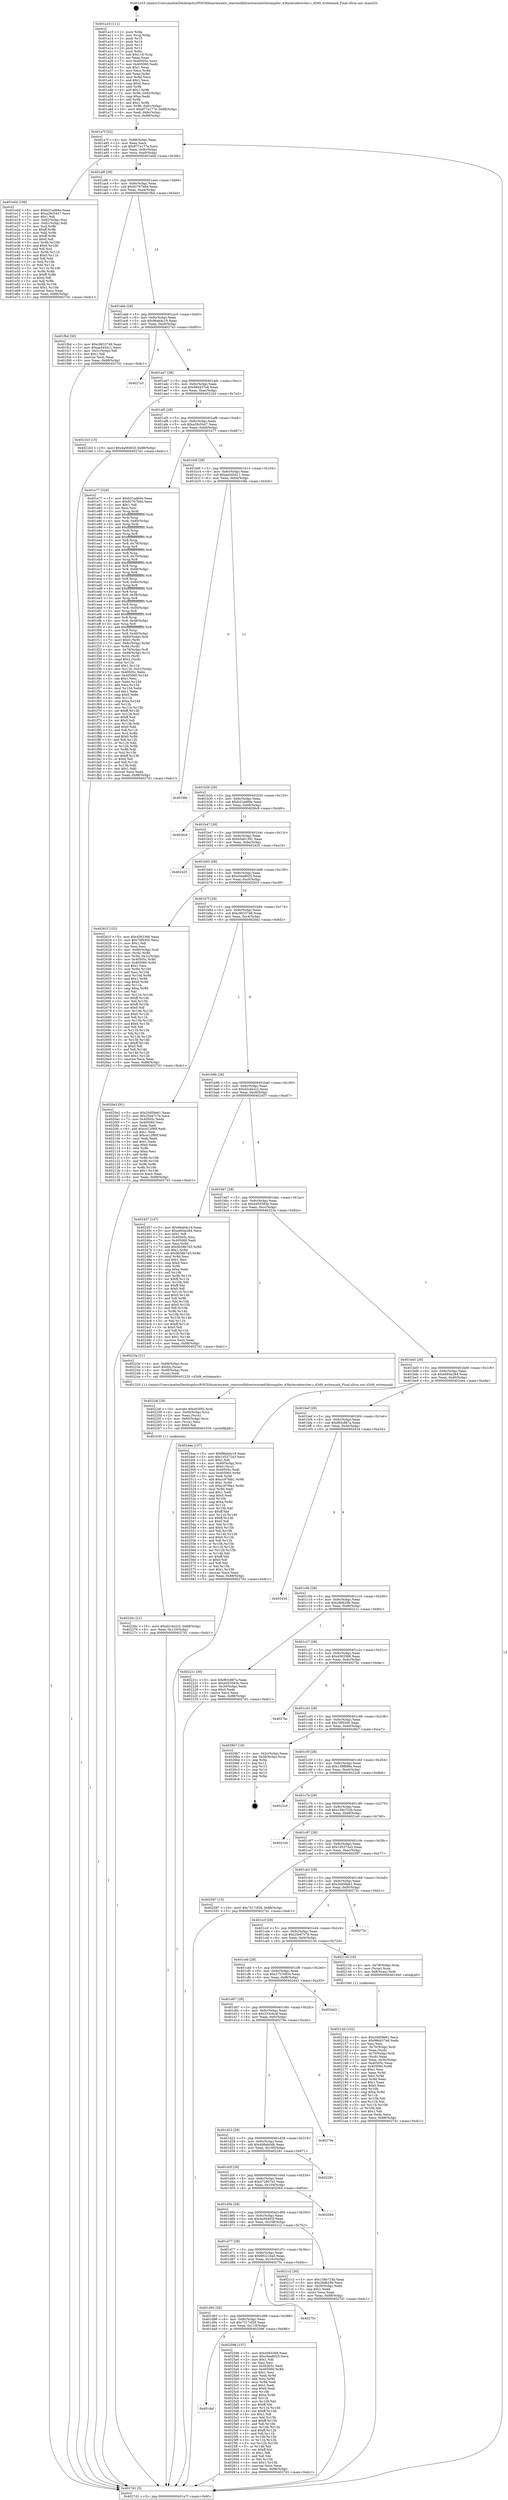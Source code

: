 digraph "0x401a10" {
  label = "0x401a10 (/mnt/c/Users/mathe/Desktop/tcc/POCII/binaries/extr_reactosdlldirectxwined3dcompiler_43bytecodewriter.c_d3d9_writemask_Final-ollvm.out::main(0))"
  labelloc = "t"
  node[shape=record]

  Entry [label="",width=0.3,height=0.3,shape=circle,fillcolor=black,style=filled]
  "0x401a7f" [label="{
     0x401a7f [32]\l
     | [instrs]\l
     &nbsp;&nbsp;0x401a7f \<+6\>: mov -0x88(%rbp),%eax\l
     &nbsp;&nbsp;0x401a85 \<+2\>: mov %eax,%ecx\l
     &nbsp;&nbsp;0x401a87 \<+6\>: sub $0x877a177e,%ecx\l
     &nbsp;&nbsp;0x401a8d \<+6\>: mov %eax,-0x9c(%rbp)\l
     &nbsp;&nbsp;0x401a93 \<+6\>: mov %ecx,-0xa0(%rbp)\l
     &nbsp;&nbsp;0x401a99 \<+6\>: je 0000000000401e0d \<main+0x3fd\>\l
  }"]
  "0x401e0d" [label="{
     0x401e0d [106]\l
     | [instrs]\l
     &nbsp;&nbsp;0x401e0d \<+5\>: mov $0xb31ad66e,%eax\l
     &nbsp;&nbsp;0x401e12 \<+5\>: mov $0xa26c5447,%ecx\l
     &nbsp;&nbsp;0x401e17 \<+2\>: mov $0x1,%dl\l
     &nbsp;&nbsp;0x401e19 \<+7\>: mov -0x82(%rbp),%sil\l
     &nbsp;&nbsp;0x401e20 \<+7\>: mov -0x81(%rbp),%dil\l
     &nbsp;&nbsp;0x401e27 \<+3\>: mov %sil,%r8b\l
     &nbsp;&nbsp;0x401e2a \<+4\>: xor $0xff,%r8b\l
     &nbsp;&nbsp;0x401e2e \<+3\>: mov %dil,%r9b\l
     &nbsp;&nbsp;0x401e31 \<+4\>: xor $0xff,%r9b\l
     &nbsp;&nbsp;0x401e35 \<+3\>: xor $0x0,%dl\l
     &nbsp;&nbsp;0x401e38 \<+3\>: mov %r8b,%r10b\l
     &nbsp;&nbsp;0x401e3b \<+4\>: and $0x0,%r10b\l
     &nbsp;&nbsp;0x401e3f \<+3\>: and %dl,%sil\l
     &nbsp;&nbsp;0x401e42 \<+3\>: mov %r9b,%r11b\l
     &nbsp;&nbsp;0x401e45 \<+4\>: and $0x0,%r11b\l
     &nbsp;&nbsp;0x401e49 \<+3\>: and %dl,%dil\l
     &nbsp;&nbsp;0x401e4c \<+3\>: or %sil,%r10b\l
     &nbsp;&nbsp;0x401e4f \<+3\>: or %dil,%r11b\l
     &nbsp;&nbsp;0x401e52 \<+3\>: xor %r11b,%r10b\l
     &nbsp;&nbsp;0x401e55 \<+3\>: or %r9b,%r8b\l
     &nbsp;&nbsp;0x401e58 \<+4\>: xor $0xff,%r8b\l
     &nbsp;&nbsp;0x401e5c \<+3\>: or $0x0,%dl\l
     &nbsp;&nbsp;0x401e5f \<+3\>: and %dl,%r8b\l
     &nbsp;&nbsp;0x401e62 \<+3\>: or %r8b,%r10b\l
     &nbsp;&nbsp;0x401e65 \<+4\>: test $0x1,%r10b\l
     &nbsp;&nbsp;0x401e69 \<+3\>: cmovne %ecx,%eax\l
     &nbsp;&nbsp;0x401e6c \<+6\>: mov %eax,-0x88(%rbp)\l
     &nbsp;&nbsp;0x401e72 \<+5\>: jmp 00000000004027d1 \<main+0xdc1\>\l
  }"]
  "0x401a9f" [label="{
     0x401a9f [28]\l
     | [instrs]\l
     &nbsp;&nbsp;0x401a9f \<+5\>: jmp 0000000000401aa4 \<main+0x94\>\l
     &nbsp;&nbsp;0x401aa4 \<+6\>: mov -0x9c(%rbp),%eax\l
     &nbsp;&nbsp;0x401aaa \<+5\>: sub $0x92767b6d,%eax\l
     &nbsp;&nbsp;0x401aaf \<+6\>: mov %eax,-0xa4(%rbp)\l
     &nbsp;&nbsp;0x401ab5 \<+6\>: je 0000000000401fbd \<main+0x5ad\>\l
  }"]
  "0x4027d1" [label="{
     0x4027d1 [5]\l
     | [instrs]\l
     &nbsp;&nbsp;0x4027d1 \<+5\>: jmp 0000000000401a7f \<main+0x6f\>\l
  }"]
  "0x401a10" [label="{
     0x401a10 [111]\l
     | [instrs]\l
     &nbsp;&nbsp;0x401a10 \<+1\>: push %rbp\l
     &nbsp;&nbsp;0x401a11 \<+3\>: mov %rsp,%rbp\l
     &nbsp;&nbsp;0x401a14 \<+2\>: push %r15\l
     &nbsp;&nbsp;0x401a16 \<+2\>: push %r14\l
     &nbsp;&nbsp;0x401a18 \<+2\>: push %r13\l
     &nbsp;&nbsp;0x401a1a \<+2\>: push %r12\l
     &nbsp;&nbsp;0x401a1c \<+1\>: push %rbx\l
     &nbsp;&nbsp;0x401a1d \<+7\>: sub $0x118,%rsp\l
     &nbsp;&nbsp;0x401a24 \<+2\>: xor %eax,%eax\l
     &nbsp;&nbsp;0x401a26 \<+7\>: mov 0x40505c,%ecx\l
     &nbsp;&nbsp;0x401a2d \<+7\>: mov 0x405060,%edx\l
     &nbsp;&nbsp;0x401a34 \<+3\>: sub $0x1,%eax\l
     &nbsp;&nbsp;0x401a37 \<+3\>: mov %ecx,%r8d\l
     &nbsp;&nbsp;0x401a3a \<+3\>: add %eax,%r8d\l
     &nbsp;&nbsp;0x401a3d \<+4\>: imul %r8d,%ecx\l
     &nbsp;&nbsp;0x401a41 \<+3\>: and $0x1,%ecx\l
     &nbsp;&nbsp;0x401a44 \<+3\>: cmp $0x0,%ecx\l
     &nbsp;&nbsp;0x401a47 \<+4\>: sete %r9b\l
     &nbsp;&nbsp;0x401a4b \<+4\>: and $0x1,%r9b\l
     &nbsp;&nbsp;0x401a4f \<+7\>: mov %r9b,-0x82(%rbp)\l
     &nbsp;&nbsp;0x401a56 \<+3\>: cmp $0xa,%edx\l
     &nbsp;&nbsp;0x401a59 \<+4\>: setl %r9b\l
     &nbsp;&nbsp;0x401a5d \<+4\>: and $0x1,%r9b\l
     &nbsp;&nbsp;0x401a61 \<+7\>: mov %r9b,-0x81(%rbp)\l
     &nbsp;&nbsp;0x401a68 \<+10\>: movl $0x877a177e,-0x88(%rbp)\l
     &nbsp;&nbsp;0x401a72 \<+6\>: mov %edi,-0x8c(%rbp)\l
     &nbsp;&nbsp;0x401a78 \<+7\>: mov %rsi,-0x98(%rbp)\l
  }"]
  Exit [label="",width=0.3,height=0.3,shape=circle,fillcolor=black,style=filled,peripheries=2]
  "0x401fbd" [label="{
     0x401fbd [30]\l
     | [instrs]\l
     &nbsp;&nbsp;0x401fbd \<+5\>: mov $0xc9633748,%eax\l
     &nbsp;&nbsp;0x401fc2 \<+5\>: mov $0xaa545d11,%ecx\l
     &nbsp;&nbsp;0x401fc7 \<+3\>: mov -0x31(%rbp),%dl\l
     &nbsp;&nbsp;0x401fca \<+3\>: test $0x1,%dl\l
     &nbsp;&nbsp;0x401fcd \<+3\>: cmovne %ecx,%eax\l
     &nbsp;&nbsp;0x401fd0 \<+6\>: mov %eax,-0x88(%rbp)\l
     &nbsp;&nbsp;0x401fd6 \<+5\>: jmp 00000000004027d1 \<main+0xdc1\>\l
  }"]
  "0x401abb" [label="{
     0x401abb [28]\l
     | [instrs]\l
     &nbsp;&nbsp;0x401abb \<+5\>: jmp 0000000000401ac0 \<main+0xb0\>\l
     &nbsp;&nbsp;0x401ac0 \<+6\>: mov -0x9c(%rbp),%eax\l
     &nbsp;&nbsp;0x401ac6 \<+5\>: sub $0x96ab4c19,%eax\l
     &nbsp;&nbsp;0x401acb \<+6\>: mov %eax,-0xa8(%rbp)\l
     &nbsp;&nbsp;0x401ad1 \<+6\>: je 00000000004027a3 \<main+0xd93\>\l
  }"]
  "0x401daf" [label="{
     0x401daf\l
  }", style=dashed]
  "0x4027a3" [label="{
     0x4027a3\l
  }", style=dashed]
  "0x401ad7" [label="{
     0x401ad7 [28]\l
     | [instrs]\l
     &nbsp;&nbsp;0x401ad7 \<+5\>: jmp 0000000000401adc \<main+0xcc\>\l
     &nbsp;&nbsp;0x401adc \<+6\>: mov -0x9c(%rbp),%eax\l
     &nbsp;&nbsp;0x401ae2 \<+5\>: sub $0x98d437e8,%eax\l
     &nbsp;&nbsp;0x401ae7 \<+6\>: mov %eax,-0xac(%rbp)\l
     &nbsp;&nbsp;0x401aed \<+6\>: je 00000000004021b3 \<main+0x7a3\>\l
  }"]
  "0x402596" [label="{
     0x402596 [137]\l
     | [instrs]\l
     &nbsp;&nbsp;0x402596 \<+5\>: mov $0x4563368,%eax\l
     &nbsp;&nbsp;0x40259b \<+5\>: mov $0xc0ea8025,%ecx\l
     &nbsp;&nbsp;0x4025a0 \<+2\>: mov $0x1,%dl\l
     &nbsp;&nbsp;0x4025a2 \<+2\>: xor %esi,%esi\l
     &nbsp;&nbsp;0x4025a4 \<+7\>: mov 0x40505c,%edi\l
     &nbsp;&nbsp;0x4025ab \<+8\>: mov 0x405060,%r8d\l
     &nbsp;&nbsp;0x4025b3 \<+3\>: sub $0x1,%esi\l
     &nbsp;&nbsp;0x4025b6 \<+3\>: mov %edi,%r9d\l
     &nbsp;&nbsp;0x4025b9 \<+3\>: add %esi,%r9d\l
     &nbsp;&nbsp;0x4025bc \<+4\>: imul %r9d,%edi\l
     &nbsp;&nbsp;0x4025c0 \<+3\>: and $0x1,%edi\l
     &nbsp;&nbsp;0x4025c3 \<+3\>: cmp $0x0,%edi\l
     &nbsp;&nbsp;0x4025c6 \<+4\>: sete %r10b\l
     &nbsp;&nbsp;0x4025ca \<+4\>: cmp $0xa,%r8d\l
     &nbsp;&nbsp;0x4025ce \<+4\>: setl %r11b\l
     &nbsp;&nbsp;0x4025d2 \<+3\>: mov %r10b,%bl\l
     &nbsp;&nbsp;0x4025d5 \<+3\>: xor $0xff,%bl\l
     &nbsp;&nbsp;0x4025d8 \<+3\>: mov %r11b,%r14b\l
     &nbsp;&nbsp;0x4025db \<+4\>: xor $0xff,%r14b\l
     &nbsp;&nbsp;0x4025df \<+3\>: xor $0x1,%dl\l
     &nbsp;&nbsp;0x4025e2 \<+3\>: mov %bl,%r15b\l
     &nbsp;&nbsp;0x4025e5 \<+4\>: and $0xff,%r15b\l
     &nbsp;&nbsp;0x4025e9 \<+3\>: and %dl,%r10b\l
     &nbsp;&nbsp;0x4025ec \<+3\>: mov %r14b,%r12b\l
     &nbsp;&nbsp;0x4025ef \<+4\>: and $0xff,%r12b\l
     &nbsp;&nbsp;0x4025f3 \<+3\>: and %dl,%r11b\l
     &nbsp;&nbsp;0x4025f6 \<+3\>: or %r10b,%r15b\l
     &nbsp;&nbsp;0x4025f9 \<+3\>: or %r11b,%r12b\l
     &nbsp;&nbsp;0x4025fc \<+3\>: xor %r12b,%r15b\l
     &nbsp;&nbsp;0x4025ff \<+3\>: or %r14b,%bl\l
     &nbsp;&nbsp;0x402602 \<+3\>: xor $0xff,%bl\l
     &nbsp;&nbsp;0x402605 \<+3\>: or $0x1,%dl\l
     &nbsp;&nbsp;0x402608 \<+2\>: and %dl,%bl\l
     &nbsp;&nbsp;0x40260a \<+3\>: or %bl,%r15b\l
     &nbsp;&nbsp;0x40260d \<+4\>: test $0x1,%r15b\l
     &nbsp;&nbsp;0x402611 \<+3\>: cmovne %ecx,%eax\l
     &nbsp;&nbsp;0x402614 \<+6\>: mov %eax,-0x88(%rbp)\l
     &nbsp;&nbsp;0x40261a \<+5\>: jmp 00000000004027d1 \<main+0xdc1\>\l
  }"]
  "0x4021b3" [label="{
     0x4021b3 [15]\l
     | [instrs]\l
     &nbsp;&nbsp;0x4021b3 \<+10\>: movl $0x4a56402f,-0x88(%rbp)\l
     &nbsp;&nbsp;0x4021bd \<+5\>: jmp 00000000004027d1 \<main+0xdc1\>\l
  }"]
  "0x401af3" [label="{
     0x401af3 [28]\l
     | [instrs]\l
     &nbsp;&nbsp;0x401af3 \<+5\>: jmp 0000000000401af8 \<main+0xe8\>\l
     &nbsp;&nbsp;0x401af8 \<+6\>: mov -0x9c(%rbp),%eax\l
     &nbsp;&nbsp;0x401afe \<+5\>: sub $0xa26c5447,%eax\l
     &nbsp;&nbsp;0x401b03 \<+6\>: mov %eax,-0xb0(%rbp)\l
     &nbsp;&nbsp;0x401b09 \<+6\>: je 0000000000401e77 \<main+0x467\>\l
  }"]
  "0x401d93" [label="{
     0x401d93 [28]\l
     | [instrs]\l
     &nbsp;&nbsp;0x401d93 \<+5\>: jmp 0000000000401d98 \<main+0x388\>\l
     &nbsp;&nbsp;0x401d98 \<+6\>: mov -0x9c(%rbp),%eax\l
     &nbsp;&nbsp;0x401d9e \<+5\>: sub $0x7517cf28,%eax\l
     &nbsp;&nbsp;0x401da3 \<+6\>: mov %eax,-0x110(%rbp)\l
     &nbsp;&nbsp;0x401da9 \<+6\>: je 0000000000402596 \<main+0xb86\>\l
  }"]
  "0x401e77" [label="{
     0x401e77 [326]\l
     | [instrs]\l
     &nbsp;&nbsp;0x401e77 \<+5\>: mov $0xb31ad66e,%eax\l
     &nbsp;&nbsp;0x401e7c \<+5\>: mov $0x92767b6d,%ecx\l
     &nbsp;&nbsp;0x401e81 \<+2\>: mov $0x1,%dl\l
     &nbsp;&nbsp;0x401e83 \<+2\>: xor %esi,%esi\l
     &nbsp;&nbsp;0x401e85 \<+3\>: mov %rsp,%rdi\l
     &nbsp;&nbsp;0x401e88 \<+4\>: add $0xfffffffffffffff0,%rdi\l
     &nbsp;&nbsp;0x401e8c \<+3\>: mov %rdi,%rsp\l
     &nbsp;&nbsp;0x401e8f \<+4\>: mov %rdi,-0x80(%rbp)\l
     &nbsp;&nbsp;0x401e93 \<+3\>: mov %rsp,%rdi\l
     &nbsp;&nbsp;0x401e96 \<+4\>: add $0xfffffffffffffff0,%rdi\l
     &nbsp;&nbsp;0x401e9a \<+3\>: mov %rdi,%rsp\l
     &nbsp;&nbsp;0x401e9d \<+3\>: mov %rsp,%r8\l
     &nbsp;&nbsp;0x401ea0 \<+4\>: add $0xfffffffffffffff0,%r8\l
     &nbsp;&nbsp;0x401ea4 \<+3\>: mov %r8,%rsp\l
     &nbsp;&nbsp;0x401ea7 \<+4\>: mov %r8,-0x78(%rbp)\l
     &nbsp;&nbsp;0x401eab \<+3\>: mov %rsp,%r8\l
     &nbsp;&nbsp;0x401eae \<+4\>: add $0xfffffffffffffff0,%r8\l
     &nbsp;&nbsp;0x401eb2 \<+3\>: mov %r8,%rsp\l
     &nbsp;&nbsp;0x401eb5 \<+4\>: mov %r8,-0x70(%rbp)\l
     &nbsp;&nbsp;0x401eb9 \<+3\>: mov %rsp,%r8\l
     &nbsp;&nbsp;0x401ebc \<+4\>: add $0xfffffffffffffff0,%r8\l
     &nbsp;&nbsp;0x401ec0 \<+3\>: mov %r8,%rsp\l
     &nbsp;&nbsp;0x401ec3 \<+4\>: mov %r8,-0x68(%rbp)\l
     &nbsp;&nbsp;0x401ec7 \<+3\>: mov %rsp,%r8\l
     &nbsp;&nbsp;0x401eca \<+4\>: add $0xfffffffffffffff0,%r8\l
     &nbsp;&nbsp;0x401ece \<+3\>: mov %r8,%rsp\l
     &nbsp;&nbsp;0x401ed1 \<+4\>: mov %r8,-0x60(%rbp)\l
     &nbsp;&nbsp;0x401ed5 \<+3\>: mov %rsp,%r8\l
     &nbsp;&nbsp;0x401ed8 \<+4\>: add $0xfffffffffffffff0,%r8\l
     &nbsp;&nbsp;0x401edc \<+3\>: mov %r8,%rsp\l
     &nbsp;&nbsp;0x401edf \<+4\>: mov %r8,-0x58(%rbp)\l
     &nbsp;&nbsp;0x401ee3 \<+3\>: mov %rsp,%r8\l
     &nbsp;&nbsp;0x401ee6 \<+4\>: add $0xfffffffffffffff0,%r8\l
     &nbsp;&nbsp;0x401eea \<+3\>: mov %r8,%rsp\l
     &nbsp;&nbsp;0x401eed \<+4\>: mov %r8,-0x50(%rbp)\l
     &nbsp;&nbsp;0x401ef1 \<+3\>: mov %rsp,%r8\l
     &nbsp;&nbsp;0x401ef4 \<+4\>: add $0xfffffffffffffff0,%r8\l
     &nbsp;&nbsp;0x401ef8 \<+3\>: mov %r8,%rsp\l
     &nbsp;&nbsp;0x401efb \<+4\>: mov %r8,-0x48(%rbp)\l
     &nbsp;&nbsp;0x401eff \<+3\>: mov %rsp,%r8\l
     &nbsp;&nbsp;0x401f02 \<+4\>: add $0xfffffffffffffff0,%r8\l
     &nbsp;&nbsp;0x401f06 \<+3\>: mov %r8,%rsp\l
     &nbsp;&nbsp;0x401f09 \<+4\>: mov %r8,-0x40(%rbp)\l
     &nbsp;&nbsp;0x401f0d \<+4\>: mov -0x80(%rbp),%r8\l
     &nbsp;&nbsp;0x401f11 \<+7\>: movl $0x0,(%r8)\l
     &nbsp;&nbsp;0x401f18 \<+7\>: mov -0x8c(%rbp),%r9d\l
     &nbsp;&nbsp;0x401f1f \<+3\>: mov %r9d,(%rdi)\l
     &nbsp;&nbsp;0x401f22 \<+4\>: mov -0x78(%rbp),%r8\l
     &nbsp;&nbsp;0x401f26 \<+7\>: mov -0x98(%rbp),%r10\l
     &nbsp;&nbsp;0x401f2d \<+3\>: mov %r10,(%r8)\l
     &nbsp;&nbsp;0x401f30 \<+3\>: cmpl $0x2,(%rdi)\l
     &nbsp;&nbsp;0x401f33 \<+4\>: setne %r11b\l
     &nbsp;&nbsp;0x401f37 \<+4\>: and $0x1,%r11b\l
     &nbsp;&nbsp;0x401f3b \<+4\>: mov %r11b,-0x31(%rbp)\l
     &nbsp;&nbsp;0x401f3f \<+7\>: mov 0x40505c,%ebx\l
     &nbsp;&nbsp;0x401f46 \<+8\>: mov 0x405060,%r14d\l
     &nbsp;&nbsp;0x401f4e \<+3\>: sub $0x1,%esi\l
     &nbsp;&nbsp;0x401f51 \<+3\>: mov %ebx,%r15d\l
     &nbsp;&nbsp;0x401f54 \<+3\>: add %esi,%r15d\l
     &nbsp;&nbsp;0x401f57 \<+4\>: imul %r15d,%ebx\l
     &nbsp;&nbsp;0x401f5b \<+3\>: and $0x1,%ebx\l
     &nbsp;&nbsp;0x401f5e \<+3\>: cmp $0x0,%ebx\l
     &nbsp;&nbsp;0x401f61 \<+4\>: sete %r11b\l
     &nbsp;&nbsp;0x401f65 \<+4\>: cmp $0xa,%r14d\l
     &nbsp;&nbsp;0x401f69 \<+4\>: setl %r12b\l
     &nbsp;&nbsp;0x401f6d \<+3\>: mov %r11b,%r13b\l
     &nbsp;&nbsp;0x401f70 \<+4\>: xor $0xff,%r13b\l
     &nbsp;&nbsp;0x401f74 \<+3\>: mov %r12b,%sil\l
     &nbsp;&nbsp;0x401f77 \<+4\>: xor $0xff,%sil\l
     &nbsp;&nbsp;0x401f7b \<+3\>: xor $0x0,%dl\l
     &nbsp;&nbsp;0x401f7e \<+3\>: mov %r13b,%dil\l
     &nbsp;&nbsp;0x401f81 \<+4\>: and $0x0,%dil\l
     &nbsp;&nbsp;0x401f85 \<+3\>: and %dl,%r11b\l
     &nbsp;&nbsp;0x401f88 \<+3\>: mov %sil,%r8b\l
     &nbsp;&nbsp;0x401f8b \<+4\>: and $0x0,%r8b\l
     &nbsp;&nbsp;0x401f8f \<+3\>: and %dl,%r12b\l
     &nbsp;&nbsp;0x401f92 \<+3\>: or %r11b,%dil\l
     &nbsp;&nbsp;0x401f95 \<+3\>: or %r12b,%r8b\l
     &nbsp;&nbsp;0x401f98 \<+3\>: xor %r8b,%dil\l
     &nbsp;&nbsp;0x401f9b \<+3\>: or %sil,%r13b\l
     &nbsp;&nbsp;0x401f9e \<+4\>: xor $0xff,%r13b\l
     &nbsp;&nbsp;0x401fa2 \<+3\>: or $0x0,%dl\l
     &nbsp;&nbsp;0x401fa5 \<+3\>: and %dl,%r13b\l
     &nbsp;&nbsp;0x401fa8 \<+3\>: or %r13b,%dil\l
     &nbsp;&nbsp;0x401fab \<+4\>: test $0x1,%dil\l
     &nbsp;&nbsp;0x401faf \<+3\>: cmovne %ecx,%eax\l
     &nbsp;&nbsp;0x401fb2 \<+6\>: mov %eax,-0x88(%rbp)\l
     &nbsp;&nbsp;0x401fb8 \<+5\>: jmp 00000000004027d1 \<main+0xdc1\>\l
  }"]
  "0x401b0f" [label="{
     0x401b0f [28]\l
     | [instrs]\l
     &nbsp;&nbsp;0x401b0f \<+5\>: jmp 0000000000401b14 \<main+0x104\>\l
     &nbsp;&nbsp;0x401b14 \<+6\>: mov -0x9c(%rbp),%eax\l
     &nbsp;&nbsp;0x401b1a \<+5\>: sub $0xaa545d11,%eax\l
     &nbsp;&nbsp;0x401b1f \<+6\>: mov %eax,-0xb4(%rbp)\l
     &nbsp;&nbsp;0x401b25 \<+6\>: je 0000000000401fdb \<main+0x5cb\>\l
  }"]
  "0x40275c" [label="{
     0x40275c\l
  }", style=dashed]
  "0x40226c" [label="{
     0x40226c [21]\l
     | [instrs]\l
     &nbsp;&nbsp;0x40226c \<+10\>: movl $0xd2c4e2c2,-0x88(%rbp)\l
     &nbsp;&nbsp;0x402276 \<+6\>: mov %eax,-0x120(%rbp)\l
     &nbsp;&nbsp;0x40227c \<+5\>: jmp 00000000004027d1 \<main+0xdc1\>\l
  }"]
  "0x401fdb" [label="{
     0x401fdb\l
  }", style=dashed]
  "0x401b2b" [label="{
     0x401b2b [28]\l
     | [instrs]\l
     &nbsp;&nbsp;0x401b2b \<+5\>: jmp 0000000000401b30 \<main+0x120\>\l
     &nbsp;&nbsp;0x401b30 \<+6\>: mov -0x9c(%rbp),%eax\l
     &nbsp;&nbsp;0x401b36 \<+5\>: sub $0xb31ad66e,%eax\l
     &nbsp;&nbsp;0x401b3b \<+6\>: mov %eax,-0xb8(%rbp)\l
     &nbsp;&nbsp;0x401b41 \<+6\>: je 00000000004026c9 \<main+0xcb9\>\l
  }"]
  "0x40224f" [label="{
     0x40224f [29]\l
     | [instrs]\l
     &nbsp;&nbsp;0x40224f \<+10\>: movabs $0x4030f2,%rdi\l
     &nbsp;&nbsp;0x402259 \<+4\>: mov -0x60(%rbp),%rcx\l
     &nbsp;&nbsp;0x40225d \<+2\>: mov %eax,(%rcx)\l
     &nbsp;&nbsp;0x40225f \<+4\>: mov -0x60(%rbp),%rcx\l
     &nbsp;&nbsp;0x402263 \<+2\>: mov (%rcx),%esi\l
     &nbsp;&nbsp;0x402265 \<+2\>: mov $0x0,%al\l
     &nbsp;&nbsp;0x402267 \<+5\>: call 0000000000401030 \<printf@plt\>\l
     | [calls]\l
     &nbsp;&nbsp;0x401030 \{1\} (unknown)\l
  }"]
  "0x4026c9" [label="{
     0x4026c9\l
  }", style=dashed]
  "0x401b47" [label="{
     0x401b47 [28]\l
     | [instrs]\l
     &nbsp;&nbsp;0x401b47 \<+5\>: jmp 0000000000401b4c \<main+0x13c\>\l
     &nbsp;&nbsp;0x401b4c \<+6\>: mov -0x9c(%rbp),%eax\l
     &nbsp;&nbsp;0x401b52 \<+5\>: sub $0xb3a61391,%eax\l
     &nbsp;&nbsp;0x401b57 \<+6\>: mov %eax,-0xbc(%rbp)\l
     &nbsp;&nbsp;0x401b5d \<+6\>: je 0000000000402425 \<main+0xa15\>\l
  }"]
  "0x401d77" [label="{
     0x401d77 [28]\l
     | [instrs]\l
     &nbsp;&nbsp;0x401d77 \<+5\>: jmp 0000000000401d7c \<main+0x36c\>\l
     &nbsp;&nbsp;0x401d7c \<+6\>: mov -0x9c(%rbp),%eax\l
     &nbsp;&nbsp;0x401d82 \<+5\>: sub $0x68221ba3,%eax\l
     &nbsp;&nbsp;0x401d87 \<+6\>: mov %eax,-0x10c(%rbp)\l
     &nbsp;&nbsp;0x401d8d \<+6\>: je 000000000040275c \<main+0xd4c\>\l
  }"]
  "0x402425" [label="{
     0x402425\l
  }", style=dashed]
  "0x401b63" [label="{
     0x401b63 [28]\l
     | [instrs]\l
     &nbsp;&nbsp;0x401b63 \<+5\>: jmp 0000000000401b68 \<main+0x158\>\l
     &nbsp;&nbsp;0x401b68 \<+6\>: mov -0x9c(%rbp),%eax\l
     &nbsp;&nbsp;0x401b6e \<+5\>: sub $0xc0ea8025,%eax\l
     &nbsp;&nbsp;0x401b73 \<+6\>: mov %eax,-0xc0(%rbp)\l
     &nbsp;&nbsp;0x401b79 \<+6\>: je 000000000040261f \<main+0xc0f\>\l
  }"]
  "0x4021c2" [label="{
     0x4021c2 [30]\l
     | [instrs]\l
     &nbsp;&nbsp;0x4021c2 \<+5\>: mov $0x158e724b,%eax\l
     &nbsp;&nbsp;0x4021c7 \<+5\>: mov $0x28db29b,%ecx\l
     &nbsp;&nbsp;0x4021cc \<+3\>: mov -0x30(%rbp),%edx\l
     &nbsp;&nbsp;0x4021cf \<+3\>: cmp $0x1,%edx\l
     &nbsp;&nbsp;0x4021d2 \<+3\>: cmovl %ecx,%eax\l
     &nbsp;&nbsp;0x4021d5 \<+6\>: mov %eax,-0x88(%rbp)\l
     &nbsp;&nbsp;0x4021db \<+5\>: jmp 00000000004027d1 \<main+0xdc1\>\l
  }"]
  "0x40261f" [label="{
     0x40261f [152]\l
     | [instrs]\l
     &nbsp;&nbsp;0x40261f \<+5\>: mov $0x4563368,%eax\l
     &nbsp;&nbsp;0x402624 \<+5\>: mov $0x70f5300,%ecx\l
     &nbsp;&nbsp;0x402629 \<+2\>: mov $0x1,%dl\l
     &nbsp;&nbsp;0x40262b \<+2\>: xor %esi,%esi\l
     &nbsp;&nbsp;0x40262d \<+4\>: mov -0x80(%rbp),%rdi\l
     &nbsp;&nbsp;0x402631 \<+3\>: mov (%rdi),%r8d\l
     &nbsp;&nbsp;0x402634 \<+4\>: mov %r8d,-0x2c(%rbp)\l
     &nbsp;&nbsp;0x402638 \<+8\>: mov 0x40505c,%r8d\l
     &nbsp;&nbsp;0x402640 \<+8\>: mov 0x405060,%r9d\l
     &nbsp;&nbsp;0x402648 \<+3\>: sub $0x1,%esi\l
     &nbsp;&nbsp;0x40264b \<+3\>: mov %r8d,%r10d\l
     &nbsp;&nbsp;0x40264e \<+3\>: add %esi,%r10d\l
     &nbsp;&nbsp;0x402651 \<+4\>: imul %r10d,%r8d\l
     &nbsp;&nbsp;0x402655 \<+4\>: and $0x1,%r8d\l
     &nbsp;&nbsp;0x402659 \<+4\>: cmp $0x0,%r8d\l
     &nbsp;&nbsp;0x40265d \<+4\>: sete %r11b\l
     &nbsp;&nbsp;0x402661 \<+4\>: cmp $0xa,%r9d\l
     &nbsp;&nbsp;0x402665 \<+3\>: setl %bl\l
     &nbsp;&nbsp;0x402668 \<+3\>: mov %r11b,%r14b\l
     &nbsp;&nbsp;0x40266b \<+4\>: xor $0xff,%r14b\l
     &nbsp;&nbsp;0x40266f \<+3\>: mov %bl,%r15b\l
     &nbsp;&nbsp;0x402672 \<+4\>: xor $0xff,%r15b\l
     &nbsp;&nbsp;0x402676 \<+3\>: xor $0x0,%dl\l
     &nbsp;&nbsp;0x402679 \<+3\>: mov %r14b,%r12b\l
     &nbsp;&nbsp;0x40267c \<+4\>: and $0x0,%r12b\l
     &nbsp;&nbsp;0x402680 \<+3\>: and %dl,%r11b\l
     &nbsp;&nbsp;0x402683 \<+3\>: mov %r15b,%r13b\l
     &nbsp;&nbsp;0x402686 \<+4\>: and $0x0,%r13b\l
     &nbsp;&nbsp;0x40268a \<+2\>: and %dl,%bl\l
     &nbsp;&nbsp;0x40268c \<+3\>: or %r11b,%r12b\l
     &nbsp;&nbsp;0x40268f \<+3\>: or %bl,%r13b\l
     &nbsp;&nbsp;0x402692 \<+3\>: xor %r13b,%r12b\l
     &nbsp;&nbsp;0x402695 \<+3\>: or %r15b,%r14b\l
     &nbsp;&nbsp;0x402698 \<+4\>: xor $0xff,%r14b\l
     &nbsp;&nbsp;0x40269c \<+3\>: or $0x0,%dl\l
     &nbsp;&nbsp;0x40269f \<+3\>: and %dl,%r14b\l
     &nbsp;&nbsp;0x4026a2 \<+3\>: or %r14b,%r12b\l
     &nbsp;&nbsp;0x4026a5 \<+4\>: test $0x1,%r12b\l
     &nbsp;&nbsp;0x4026a9 \<+3\>: cmovne %ecx,%eax\l
     &nbsp;&nbsp;0x4026ac \<+6\>: mov %eax,-0x88(%rbp)\l
     &nbsp;&nbsp;0x4026b2 \<+5\>: jmp 00000000004027d1 \<main+0xdc1\>\l
  }"]
  "0x401b7f" [label="{
     0x401b7f [28]\l
     | [instrs]\l
     &nbsp;&nbsp;0x401b7f \<+5\>: jmp 0000000000401b84 \<main+0x174\>\l
     &nbsp;&nbsp;0x401b84 \<+6\>: mov -0x9c(%rbp),%eax\l
     &nbsp;&nbsp;0x401b8a \<+5\>: sub $0xc9633748,%eax\l
     &nbsp;&nbsp;0x401b8f \<+6\>: mov %eax,-0xc4(%rbp)\l
     &nbsp;&nbsp;0x401b95 \<+6\>: je 00000000004020e2 \<main+0x6d2\>\l
  }"]
  "0x401d5b" [label="{
     0x401d5b [28]\l
     | [instrs]\l
     &nbsp;&nbsp;0x401d5b \<+5\>: jmp 0000000000401d60 \<main+0x350\>\l
     &nbsp;&nbsp;0x401d60 \<+6\>: mov -0x9c(%rbp),%eax\l
     &nbsp;&nbsp;0x401d66 \<+5\>: sub $0x4a56402f,%eax\l
     &nbsp;&nbsp;0x401d6b \<+6\>: mov %eax,-0x108(%rbp)\l
     &nbsp;&nbsp;0x401d71 \<+6\>: je 00000000004021c2 \<main+0x7b2\>\l
  }"]
  "0x4020e2" [label="{
     0x4020e2 [91]\l
     | [instrs]\l
     &nbsp;&nbsp;0x4020e2 \<+5\>: mov $0x20d59e61,%eax\l
     &nbsp;&nbsp;0x4020e7 \<+5\>: mov $0x25e47c7b,%ecx\l
     &nbsp;&nbsp;0x4020ec \<+7\>: mov 0x40505c,%edx\l
     &nbsp;&nbsp;0x4020f3 \<+7\>: mov 0x405060,%esi\l
     &nbsp;&nbsp;0x4020fa \<+2\>: mov %edx,%edi\l
     &nbsp;&nbsp;0x4020fc \<+6\>: add $0xce12f90f,%edi\l
     &nbsp;&nbsp;0x402102 \<+3\>: sub $0x1,%edi\l
     &nbsp;&nbsp;0x402105 \<+6\>: sub $0xce12f90f,%edi\l
     &nbsp;&nbsp;0x40210b \<+3\>: imul %edi,%edx\l
     &nbsp;&nbsp;0x40210e \<+3\>: and $0x1,%edx\l
     &nbsp;&nbsp;0x402111 \<+3\>: cmp $0x0,%edx\l
     &nbsp;&nbsp;0x402114 \<+4\>: sete %r8b\l
     &nbsp;&nbsp;0x402118 \<+3\>: cmp $0xa,%esi\l
     &nbsp;&nbsp;0x40211b \<+4\>: setl %r9b\l
     &nbsp;&nbsp;0x40211f \<+3\>: mov %r8b,%r10b\l
     &nbsp;&nbsp;0x402122 \<+3\>: and %r9b,%r10b\l
     &nbsp;&nbsp;0x402125 \<+3\>: xor %r9b,%r8b\l
     &nbsp;&nbsp;0x402128 \<+3\>: or %r8b,%r10b\l
     &nbsp;&nbsp;0x40212b \<+4\>: test $0x1,%r10b\l
     &nbsp;&nbsp;0x40212f \<+3\>: cmovne %ecx,%eax\l
     &nbsp;&nbsp;0x402132 \<+6\>: mov %eax,-0x88(%rbp)\l
     &nbsp;&nbsp;0x402138 \<+5\>: jmp 00000000004027d1 \<main+0xdc1\>\l
  }"]
  "0x401b9b" [label="{
     0x401b9b [28]\l
     | [instrs]\l
     &nbsp;&nbsp;0x401b9b \<+5\>: jmp 0000000000401ba0 \<main+0x190\>\l
     &nbsp;&nbsp;0x401ba0 \<+6\>: mov -0x9c(%rbp),%eax\l
     &nbsp;&nbsp;0x401ba6 \<+5\>: sub $0xd2c4e2c2,%eax\l
     &nbsp;&nbsp;0x401bab \<+6\>: mov %eax,-0xc8(%rbp)\l
     &nbsp;&nbsp;0x401bb1 \<+6\>: je 0000000000402457 \<main+0xa47\>\l
  }"]
  "0x402064" [label="{
     0x402064\l
  }", style=dashed]
  "0x402457" [label="{
     0x402457 [147]\l
     | [instrs]\l
     &nbsp;&nbsp;0x402457 \<+5\>: mov $0x96ab4c19,%eax\l
     &nbsp;&nbsp;0x40245c \<+5\>: mov $0xe664a384,%ecx\l
     &nbsp;&nbsp;0x402461 \<+2\>: mov $0x1,%dl\l
     &nbsp;&nbsp;0x402463 \<+7\>: mov 0x40505c,%esi\l
     &nbsp;&nbsp;0x40246a \<+7\>: mov 0x405060,%edi\l
     &nbsp;&nbsp;0x402471 \<+3\>: mov %esi,%r8d\l
     &nbsp;&nbsp;0x402474 \<+7\>: add $0x9b58b7d3,%r8d\l
     &nbsp;&nbsp;0x40247b \<+4\>: sub $0x1,%r8d\l
     &nbsp;&nbsp;0x40247f \<+7\>: sub $0x9b58b7d3,%r8d\l
     &nbsp;&nbsp;0x402486 \<+4\>: imul %r8d,%esi\l
     &nbsp;&nbsp;0x40248a \<+3\>: and $0x1,%esi\l
     &nbsp;&nbsp;0x40248d \<+3\>: cmp $0x0,%esi\l
     &nbsp;&nbsp;0x402490 \<+4\>: sete %r9b\l
     &nbsp;&nbsp;0x402494 \<+3\>: cmp $0xa,%edi\l
     &nbsp;&nbsp;0x402497 \<+4\>: setl %r10b\l
     &nbsp;&nbsp;0x40249b \<+3\>: mov %r9b,%r11b\l
     &nbsp;&nbsp;0x40249e \<+4\>: xor $0xff,%r11b\l
     &nbsp;&nbsp;0x4024a2 \<+3\>: mov %r10b,%bl\l
     &nbsp;&nbsp;0x4024a5 \<+3\>: xor $0xff,%bl\l
     &nbsp;&nbsp;0x4024a8 \<+3\>: xor $0x0,%dl\l
     &nbsp;&nbsp;0x4024ab \<+3\>: mov %r11b,%r14b\l
     &nbsp;&nbsp;0x4024ae \<+4\>: and $0x0,%r14b\l
     &nbsp;&nbsp;0x4024b2 \<+3\>: and %dl,%r9b\l
     &nbsp;&nbsp;0x4024b5 \<+3\>: mov %bl,%r15b\l
     &nbsp;&nbsp;0x4024b8 \<+4\>: and $0x0,%r15b\l
     &nbsp;&nbsp;0x4024bc \<+3\>: and %dl,%r10b\l
     &nbsp;&nbsp;0x4024bf \<+3\>: or %r9b,%r14b\l
     &nbsp;&nbsp;0x4024c2 \<+3\>: or %r10b,%r15b\l
     &nbsp;&nbsp;0x4024c5 \<+3\>: xor %r15b,%r14b\l
     &nbsp;&nbsp;0x4024c8 \<+3\>: or %bl,%r11b\l
     &nbsp;&nbsp;0x4024cb \<+4\>: xor $0xff,%r11b\l
     &nbsp;&nbsp;0x4024cf \<+3\>: or $0x0,%dl\l
     &nbsp;&nbsp;0x4024d2 \<+3\>: and %dl,%r11b\l
     &nbsp;&nbsp;0x4024d5 \<+3\>: or %r11b,%r14b\l
     &nbsp;&nbsp;0x4024d8 \<+4\>: test $0x1,%r14b\l
     &nbsp;&nbsp;0x4024dc \<+3\>: cmovne %ecx,%eax\l
     &nbsp;&nbsp;0x4024df \<+6\>: mov %eax,-0x88(%rbp)\l
     &nbsp;&nbsp;0x4024e5 \<+5\>: jmp 00000000004027d1 \<main+0xdc1\>\l
  }"]
  "0x401bb7" [label="{
     0x401bb7 [28]\l
     | [instrs]\l
     &nbsp;&nbsp;0x401bb7 \<+5\>: jmp 0000000000401bbc \<main+0x1ac\>\l
     &nbsp;&nbsp;0x401bbc \<+6\>: mov -0x9c(%rbp),%eax\l
     &nbsp;&nbsp;0x401bc2 \<+5\>: sub $0xd453583e,%eax\l
     &nbsp;&nbsp;0x401bc7 \<+6\>: mov %eax,-0xcc(%rbp)\l
     &nbsp;&nbsp;0x401bcd \<+6\>: je 000000000040223a \<main+0x82a\>\l
  }"]
  "0x401d3f" [label="{
     0x401d3f [28]\l
     | [instrs]\l
     &nbsp;&nbsp;0x401d3f \<+5\>: jmp 0000000000401d44 \<main+0x334\>\l
     &nbsp;&nbsp;0x401d44 \<+6\>: mov -0x9c(%rbp),%eax\l
     &nbsp;&nbsp;0x401d4a \<+5\>: sub $0x472857e2,%eax\l
     &nbsp;&nbsp;0x401d4f \<+6\>: mov %eax,-0x104(%rbp)\l
     &nbsp;&nbsp;0x401d55 \<+6\>: je 0000000000402064 \<main+0x654\>\l
  }"]
  "0x40223a" [label="{
     0x40223a [21]\l
     | [instrs]\l
     &nbsp;&nbsp;0x40223a \<+4\>: mov -0x68(%rbp),%rax\l
     &nbsp;&nbsp;0x40223e \<+6\>: movl $0x64,(%rax)\l
     &nbsp;&nbsp;0x402244 \<+4\>: mov -0x68(%rbp),%rax\l
     &nbsp;&nbsp;0x402248 \<+2\>: mov (%rax),%edi\l
     &nbsp;&nbsp;0x40224a \<+5\>: call 0000000000401220 \<d3d9_writemask\>\l
     | [calls]\l
     &nbsp;&nbsp;0x401220 \{1\} (/mnt/c/Users/mathe/Desktop/tcc/POCII/binaries/extr_reactosdlldirectxwined3dcompiler_43bytecodewriter.c_d3d9_writemask_Final-ollvm.out::d3d9_writemask)\l
  }"]
  "0x401bd3" [label="{
     0x401bd3 [28]\l
     | [instrs]\l
     &nbsp;&nbsp;0x401bd3 \<+5\>: jmp 0000000000401bd8 \<main+0x1c8\>\l
     &nbsp;&nbsp;0x401bd8 \<+6\>: mov -0x9c(%rbp),%eax\l
     &nbsp;&nbsp;0x401bde \<+5\>: sub $0xe664a384,%eax\l
     &nbsp;&nbsp;0x401be3 \<+6\>: mov %eax,-0xd0(%rbp)\l
     &nbsp;&nbsp;0x401be9 \<+6\>: je 00000000004024ea \<main+0xada\>\l
  }"]
  "0x402281" [label="{
     0x402281\l
  }", style=dashed]
  "0x4024ea" [label="{
     0x4024ea [157]\l
     | [instrs]\l
     &nbsp;&nbsp;0x4024ea \<+5\>: mov $0x96ab4c19,%eax\l
     &nbsp;&nbsp;0x4024ef \<+5\>: mov $0x1d5372a3,%ecx\l
     &nbsp;&nbsp;0x4024f4 \<+2\>: mov $0x1,%dl\l
     &nbsp;&nbsp;0x4024f6 \<+4\>: mov -0x80(%rbp),%rsi\l
     &nbsp;&nbsp;0x4024fa \<+6\>: movl $0x0,(%rsi)\l
     &nbsp;&nbsp;0x402500 \<+7\>: mov 0x40505c,%edi\l
     &nbsp;&nbsp;0x402507 \<+8\>: mov 0x405060,%r8d\l
     &nbsp;&nbsp;0x40250f \<+3\>: mov %edi,%r9d\l
     &nbsp;&nbsp;0x402512 \<+7\>: add $0xcc976fa1,%r9d\l
     &nbsp;&nbsp;0x402519 \<+4\>: sub $0x1,%r9d\l
     &nbsp;&nbsp;0x40251d \<+7\>: sub $0xcc976fa1,%r9d\l
     &nbsp;&nbsp;0x402524 \<+4\>: imul %r9d,%edi\l
     &nbsp;&nbsp;0x402528 \<+3\>: and $0x1,%edi\l
     &nbsp;&nbsp;0x40252b \<+3\>: cmp $0x0,%edi\l
     &nbsp;&nbsp;0x40252e \<+4\>: sete %r10b\l
     &nbsp;&nbsp;0x402532 \<+4\>: cmp $0xa,%r8d\l
     &nbsp;&nbsp;0x402536 \<+4\>: setl %r11b\l
     &nbsp;&nbsp;0x40253a \<+3\>: mov %r10b,%bl\l
     &nbsp;&nbsp;0x40253d \<+3\>: xor $0xff,%bl\l
     &nbsp;&nbsp;0x402540 \<+3\>: mov %r11b,%r14b\l
     &nbsp;&nbsp;0x402543 \<+4\>: xor $0xff,%r14b\l
     &nbsp;&nbsp;0x402547 \<+3\>: xor $0x0,%dl\l
     &nbsp;&nbsp;0x40254a \<+3\>: mov %bl,%r15b\l
     &nbsp;&nbsp;0x40254d \<+4\>: and $0x0,%r15b\l
     &nbsp;&nbsp;0x402551 \<+3\>: and %dl,%r10b\l
     &nbsp;&nbsp;0x402554 \<+3\>: mov %r14b,%r12b\l
     &nbsp;&nbsp;0x402557 \<+4\>: and $0x0,%r12b\l
     &nbsp;&nbsp;0x40255b \<+3\>: and %dl,%r11b\l
     &nbsp;&nbsp;0x40255e \<+3\>: or %r10b,%r15b\l
     &nbsp;&nbsp;0x402561 \<+3\>: or %r11b,%r12b\l
     &nbsp;&nbsp;0x402564 \<+3\>: xor %r12b,%r15b\l
     &nbsp;&nbsp;0x402567 \<+3\>: or %r14b,%bl\l
     &nbsp;&nbsp;0x40256a \<+3\>: xor $0xff,%bl\l
     &nbsp;&nbsp;0x40256d \<+3\>: or $0x0,%dl\l
     &nbsp;&nbsp;0x402570 \<+2\>: and %dl,%bl\l
     &nbsp;&nbsp;0x402572 \<+3\>: or %bl,%r15b\l
     &nbsp;&nbsp;0x402575 \<+4\>: test $0x1,%r15b\l
     &nbsp;&nbsp;0x402579 \<+3\>: cmovne %ecx,%eax\l
     &nbsp;&nbsp;0x40257c \<+6\>: mov %eax,-0x88(%rbp)\l
     &nbsp;&nbsp;0x402582 \<+5\>: jmp 00000000004027d1 \<main+0xdc1\>\l
  }"]
  "0x401bef" [label="{
     0x401bef [28]\l
     | [instrs]\l
     &nbsp;&nbsp;0x401bef \<+5\>: jmp 0000000000401bf4 \<main+0x1e4\>\l
     &nbsp;&nbsp;0x401bf4 \<+6\>: mov -0x9c(%rbp),%eax\l
     &nbsp;&nbsp;0x401bfa \<+5\>: sub $0xf83c887a,%eax\l
     &nbsp;&nbsp;0x401bff \<+6\>: mov %eax,-0xd4(%rbp)\l
     &nbsp;&nbsp;0x401c05 \<+6\>: je 0000000000402434 \<main+0xa24\>\l
  }"]
  "0x401d23" [label="{
     0x401d23 [28]\l
     | [instrs]\l
     &nbsp;&nbsp;0x401d23 \<+5\>: jmp 0000000000401d28 \<main+0x318\>\l
     &nbsp;&nbsp;0x401d28 \<+6\>: mov -0x9c(%rbp),%eax\l
     &nbsp;&nbsp;0x401d2e \<+5\>: sub $0x406ab0db,%eax\l
     &nbsp;&nbsp;0x401d33 \<+6\>: mov %eax,-0x100(%rbp)\l
     &nbsp;&nbsp;0x401d39 \<+6\>: je 0000000000402281 \<main+0x871\>\l
  }"]
  "0x402434" [label="{
     0x402434\l
  }", style=dashed]
  "0x401c0b" [label="{
     0x401c0b [28]\l
     | [instrs]\l
     &nbsp;&nbsp;0x401c0b \<+5\>: jmp 0000000000401c10 \<main+0x200\>\l
     &nbsp;&nbsp;0x401c10 \<+6\>: mov -0x9c(%rbp),%eax\l
     &nbsp;&nbsp;0x401c16 \<+5\>: sub $0x28db29b,%eax\l
     &nbsp;&nbsp;0x401c1b \<+6\>: mov %eax,-0xd8(%rbp)\l
     &nbsp;&nbsp;0x401c21 \<+6\>: je 000000000040221c \<main+0x80c\>\l
  }"]
  "0x40270e" [label="{
     0x40270e\l
  }", style=dashed]
  "0x40221c" [label="{
     0x40221c [30]\l
     | [instrs]\l
     &nbsp;&nbsp;0x40221c \<+5\>: mov $0xf83c887a,%eax\l
     &nbsp;&nbsp;0x402221 \<+5\>: mov $0xd453583e,%ecx\l
     &nbsp;&nbsp;0x402226 \<+3\>: mov -0x30(%rbp),%edx\l
     &nbsp;&nbsp;0x402229 \<+3\>: cmp $0x0,%edx\l
     &nbsp;&nbsp;0x40222c \<+3\>: cmove %ecx,%eax\l
     &nbsp;&nbsp;0x40222f \<+6\>: mov %eax,-0x88(%rbp)\l
     &nbsp;&nbsp;0x402235 \<+5\>: jmp 00000000004027d1 \<main+0xdc1\>\l
  }"]
  "0x401c27" [label="{
     0x401c27 [28]\l
     | [instrs]\l
     &nbsp;&nbsp;0x401c27 \<+5\>: jmp 0000000000401c2c \<main+0x21c\>\l
     &nbsp;&nbsp;0x401c2c \<+6\>: mov -0x9c(%rbp),%eax\l
     &nbsp;&nbsp;0x401c32 \<+5\>: sub $0x4563368,%eax\l
     &nbsp;&nbsp;0x401c37 \<+6\>: mov %eax,-0xdc(%rbp)\l
     &nbsp;&nbsp;0x401c3d \<+6\>: je 00000000004027bc \<main+0xdac\>\l
  }"]
  "0x401d07" [label="{
     0x401d07 [28]\l
     | [instrs]\l
     &nbsp;&nbsp;0x401d07 \<+5\>: jmp 0000000000401d0c \<main+0x2fc\>\l
     &nbsp;&nbsp;0x401d0c \<+6\>: mov -0x9c(%rbp),%eax\l
     &nbsp;&nbsp;0x401d12 \<+5\>: sub $0x333c9c4f,%eax\l
     &nbsp;&nbsp;0x401d17 \<+6\>: mov %eax,-0xfc(%rbp)\l
     &nbsp;&nbsp;0x401d1d \<+6\>: je 000000000040270e \<main+0xcfe\>\l
  }"]
  "0x4027bc" [label="{
     0x4027bc\l
  }", style=dashed]
  "0x401c43" [label="{
     0x401c43 [28]\l
     | [instrs]\l
     &nbsp;&nbsp;0x401c43 \<+5\>: jmp 0000000000401c48 \<main+0x238\>\l
     &nbsp;&nbsp;0x401c48 \<+6\>: mov -0x9c(%rbp),%eax\l
     &nbsp;&nbsp;0x401c4e \<+5\>: sub $0x70f5300,%eax\l
     &nbsp;&nbsp;0x401c53 \<+6\>: mov %eax,-0xe0(%rbp)\l
     &nbsp;&nbsp;0x401c59 \<+6\>: je 00000000004026b7 \<main+0xca7\>\l
  }"]
  "0x402443" [label="{
     0x402443\l
  }", style=dashed]
  "0x4026b7" [label="{
     0x4026b7 [18]\l
     | [instrs]\l
     &nbsp;&nbsp;0x4026b7 \<+3\>: mov -0x2c(%rbp),%eax\l
     &nbsp;&nbsp;0x4026ba \<+4\>: lea -0x28(%rbp),%rsp\l
     &nbsp;&nbsp;0x4026be \<+1\>: pop %rbx\l
     &nbsp;&nbsp;0x4026bf \<+2\>: pop %r12\l
     &nbsp;&nbsp;0x4026c1 \<+2\>: pop %r13\l
     &nbsp;&nbsp;0x4026c3 \<+2\>: pop %r14\l
     &nbsp;&nbsp;0x4026c5 \<+2\>: pop %r15\l
     &nbsp;&nbsp;0x4026c7 \<+1\>: pop %rbp\l
     &nbsp;&nbsp;0x4026c8 \<+1\>: ret\l
  }"]
  "0x401c5f" [label="{
     0x401c5f [28]\l
     | [instrs]\l
     &nbsp;&nbsp;0x401c5f \<+5\>: jmp 0000000000401c64 \<main+0x254\>\l
     &nbsp;&nbsp;0x401c64 \<+6\>: mov -0x9c(%rbp),%eax\l
     &nbsp;&nbsp;0x401c6a \<+5\>: sub $0x139f896e,%eax\l
     &nbsp;&nbsp;0x401c6f \<+6\>: mov %eax,-0xe4(%rbp)\l
     &nbsp;&nbsp;0x401c75 \<+6\>: je 00000000004022c8 \<main+0x8b8\>\l
  }"]
  "0x40214d" [label="{
     0x40214d [102]\l
     | [instrs]\l
     &nbsp;&nbsp;0x40214d \<+5\>: mov $0x20d59e61,%ecx\l
     &nbsp;&nbsp;0x402152 \<+5\>: mov $0x98d437e8,%edx\l
     &nbsp;&nbsp;0x402157 \<+2\>: xor %esi,%esi\l
     &nbsp;&nbsp;0x402159 \<+4\>: mov -0x70(%rbp),%rdi\l
     &nbsp;&nbsp;0x40215d \<+2\>: mov %eax,(%rdi)\l
     &nbsp;&nbsp;0x40215f \<+4\>: mov -0x70(%rbp),%rdi\l
     &nbsp;&nbsp;0x402163 \<+2\>: mov (%rdi),%eax\l
     &nbsp;&nbsp;0x402165 \<+3\>: mov %eax,-0x30(%rbp)\l
     &nbsp;&nbsp;0x402168 \<+7\>: mov 0x40505c,%eax\l
     &nbsp;&nbsp;0x40216f \<+8\>: mov 0x405060,%r8d\l
     &nbsp;&nbsp;0x402177 \<+3\>: sub $0x1,%esi\l
     &nbsp;&nbsp;0x40217a \<+3\>: mov %eax,%r9d\l
     &nbsp;&nbsp;0x40217d \<+3\>: add %esi,%r9d\l
     &nbsp;&nbsp;0x402180 \<+4\>: imul %r9d,%eax\l
     &nbsp;&nbsp;0x402184 \<+3\>: and $0x1,%eax\l
     &nbsp;&nbsp;0x402187 \<+3\>: cmp $0x0,%eax\l
     &nbsp;&nbsp;0x40218a \<+4\>: sete %r10b\l
     &nbsp;&nbsp;0x40218e \<+4\>: cmp $0xa,%r8d\l
     &nbsp;&nbsp;0x402192 \<+4\>: setl %r11b\l
     &nbsp;&nbsp;0x402196 \<+3\>: mov %r10b,%bl\l
     &nbsp;&nbsp;0x402199 \<+3\>: and %r11b,%bl\l
     &nbsp;&nbsp;0x40219c \<+3\>: xor %r11b,%r10b\l
     &nbsp;&nbsp;0x40219f \<+3\>: or %r10b,%bl\l
     &nbsp;&nbsp;0x4021a2 \<+3\>: test $0x1,%bl\l
     &nbsp;&nbsp;0x4021a5 \<+3\>: cmovne %edx,%ecx\l
     &nbsp;&nbsp;0x4021a8 \<+6\>: mov %ecx,-0x88(%rbp)\l
     &nbsp;&nbsp;0x4021ae \<+5\>: jmp 00000000004027d1 \<main+0xdc1\>\l
  }"]
  "0x4022c8" [label="{
     0x4022c8\l
  }", style=dashed]
  "0x401c7b" [label="{
     0x401c7b [28]\l
     | [instrs]\l
     &nbsp;&nbsp;0x401c7b \<+5\>: jmp 0000000000401c80 \<main+0x270\>\l
     &nbsp;&nbsp;0x401c80 \<+6\>: mov -0x9c(%rbp),%eax\l
     &nbsp;&nbsp;0x401c86 \<+5\>: sub $0x158e724b,%eax\l
     &nbsp;&nbsp;0x401c8b \<+6\>: mov %eax,-0xe8(%rbp)\l
     &nbsp;&nbsp;0x401c91 \<+6\>: je 00000000004021e0 \<main+0x7d0\>\l
  }"]
  "0x401ceb" [label="{
     0x401ceb [28]\l
     | [instrs]\l
     &nbsp;&nbsp;0x401ceb \<+5\>: jmp 0000000000401cf0 \<main+0x2e0\>\l
     &nbsp;&nbsp;0x401cf0 \<+6\>: mov -0x9c(%rbp),%eax\l
     &nbsp;&nbsp;0x401cf6 \<+5\>: sub $0x27516834,%eax\l
     &nbsp;&nbsp;0x401cfb \<+6\>: mov %eax,-0xf8(%rbp)\l
     &nbsp;&nbsp;0x401d01 \<+6\>: je 0000000000402443 \<main+0xa33\>\l
  }"]
  "0x4021e0" [label="{
     0x4021e0\l
  }", style=dashed]
  "0x401c97" [label="{
     0x401c97 [28]\l
     | [instrs]\l
     &nbsp;&nbsp;0x401c97 \<+5\>: jmp 0000000000401c9c \<main+0x28c\>\l
     &nbsp;&nbsp;0x401c9c \<+6\>: mov -0x9c(%rbp),%eax\l
     &nbsp;&nbsp;0x401ca2 \<+5\>: sub $0x1d5372a3,%eax\l
     &nbsp;&nbsp;0x401ca7 \<+6\>: mov %eax,-0xec(%rbp)\l
     &nbsp;&nbsp;0x401cad \<+6\>: je 0000000000402587 \<main+0xb77\>\l
  }"]
  "0x40213d" [label="{
     0x40213d [16]\l
     | [instrs]\l
     &nbsp;&nbsp;0x40213d \<+4\>: mov -0x78(%rbp),%rax\l
     &nbsp;&nbsp;0x402141 \<+3\>: mov (%rax),%rax\l
     &nbsp;&nbsp;0x402144 \<+4\>: mov 0x8(%rax),%rdi\l
     &nbsp;&nbsp;0x402148 \<+5\>: call 0000000000401040 \<atoi@plt\>\l
     | [calls]\l
     &nbsp;&nbsp;0x401040 \{1\} (unknown)\l
  }"]
  "0x402587" [label="{
     0x402587 [15]\l
     | [instrs]\l
     &nbsp;&nbsp;0x402587 \<+10\>: movl $0x7517cf28,-0x88(%rbp)\l
     &nbsp;&nbsp;0x402591 \<+5\>: jmp 00000000004027d1 \<main+0xdc1\>\l
  }"]
  "0x401cb3" [label="{
     0x401cb3 [28]\l
     | [instrs]\l
     &nbsp;&nbsp;0x401cb3 \<+5\>: jmp 0000000000401cb8 \<main+0x2a8\>\l
     &nbsp;&nbsp;0x401cb8 \<+6\>: mov -0x9c(%rbp),%eax\l
     &nbsp;&nbsp;0x401cbe \<+5\>: sub $0x20d59e61,%eax\l
     &nbsp;&nbsp;0x401cc3 \<+6\>: mov %eax,-0xf0(%rbp)\l
     &nbsp;&nbsp;0x401cc9 \<+6\>: je 000000000040272c \<main+0xd1c\>\l
  }"]
  "0x401ccf" [label="{
     0x401ccf [28]\l
     | [instrs]\l
     &nbsp;&nbsp;0x401ccf \<+5\>: jmp 0000000000401cd4 \<main+0x2c4\>\l
     &nbsp;&nbsp;0x401cd4 \<+6\>: mov -0x9c(%rbp),%eax\l
     &nbsp;&nbsp;0x401cda \<+5\>: sub $0x25e47c7b,%eax\l
     &nbsp;&nbsp;0x401cdf \<+6\>: mov %eax,-0xf4(%rbp)\l
     &nbsp;&nbsp;0x401ce5 \<+6\>: je 000000000040213d \<main+0x72d\>\l
  }"]
  "0x40272c" [label="{
     0x40272c\l
  }", style=dashed]
  Entry -> "0x401a10" [label=" 1"]
  "0x401a7f" -> "0x401e0d" [label=" 1"]
  "0x401a7f" -> "0x401a9f" [label=" 14"]
  "0x401e0d" -> "0x4027d1" [label=" 1"]
  "0x401a10" -> "0x401a7f" [label=" 1"]
  "0x4027d1" -> "0x401a7f" [label=" 14"]
  "0x4026b7" -> Exit [label=" 1"]
  "0x401a9f" -> "0x401fbd" [label=" 1"]
  "0x401a9f" -> "0x401abb" [label=" 13"]
  "0x40261f" -> "0x4027d1" [label=" 1"]
  "0x401abb" -> "0x4027a3" [label=" 0"]
  "0x401abb" -> "0x401ad7" [label=" 13"]
  "0x402596" -> "0x4027d1" [label=" 1"]
  "0x401ad7" -> "0x4021b3" [label=" 1"]
  "0x401ad7" -> "0x401af3" [label=" 12"]
  "0x401d93" -> "0x401daf" [label=" 0"]
  "0x401af3" -> "0x401e77" [label=" 1"]
  "0x401af3" -> "0x401b0f" [label=" 11"]
  "0x401d93" -> "0x402596" [label=" 1"]
  "0x401e77" -> "0x4027d1" [label=" 1"]
  "0x401fbd" -> "0x4027d1" [label=" 1"]
  "0x401d77" -> "0x401d93" [label=" 1"]
  "0x401b0f" -> "0x401fdb" [label=" 0"]
  "0x401b0f" -> "0x401b2b" [label=" 11"]
  "0x401d77" -> "0x40275c" [label=" 0"]
  "0x401b2b" -> "0x4026c9" [label=" 0"]
  "0x401b2b" -> "0x401b47" [label=" 11"]
  "0x402587" -> "0x4027d1" [label=" 1"]
  "0x401b47" -> "0x402425" [label=" 0"]
  "0x401b47" -> "0x401b63" [label=" 11"]
  "0x4024ea" -> "0x4027d1" [label=" 1"]
  "0x401b63" -> "0x40261f" [label=" 1"]
  "0x401b63" -> "0x401b7f" [label=" 10"]
  "0x402457" -> "0x4027d1" [label=" 1"]
  "0x401b7f" -> "0x4020e2" [label=" 1"]
  "0x401b7f" -> "0x401b9b" [label=" 9"]
  "0x4020e2" -> "0x4027d1" [label=" 1"]
  "0x40224f" -> "0x40226c" [label=" 1"]
  "0x401b9b" -> "0x402457" [label=" 1"]
  "0x401b9b" -> "0x401bb7" [label=" 8"]
  "0x40223a" -> "0x40224f" [label=" 1"]
  "0x401bb7" -> "0x40223a" [label=" 1"]
  "0x401bb7" -> "0x401bd3" [label=" 7"]
  "0x4021c2" -> "0x4027d1" [label=" 1"]
  "0x401bd3" -> "0x4024ea" [label=" 1"]
  "0x401bd3" -> "0x401bef" [label=" 6"]
  "0x401d5b" -> "0x401d77" [label=" 1"]
  "0x401bef" -> "0x402434" [label=" 0"]
  "0x401bef" -> "0x401c0b" [label=" 6"]
  "0x40226c" -> "0x4027d1" [label=" 1"]
  "0x401c0b" -> "0x40221c" [label=" 1"]
  "0x401c0b" -> "0x401c27" [label=" 5"]
  "0x401d3f" -> "0x401d5b" [label=" 2"]
  "0x401c27" -> "0x4027bc" [label=" 0"]
  "0x401c27" -> "0x401c43" [label=" 5"]
  "0x40221c" -> "0x4027d1" [label=" 1"]
  "0x401c43" -> "0x4026b7" [label=" 1"]
  "0x401c43" -> "0x401c5f" [label=" 4"]
  "0x401d23" -> "0x401d3f" [label=" 2"]
  "0x401c5f" -> "0x4022c8" [label=" 0"]
  "0x401c5f" -> "0x401c7b" [label=" 4"]
  "0x401d5b" -> "0x4021c2" [label=" 1"]
  "0x401c7b" -> "0x4021e0" [label=" 0"]
  "0x401c7b" -> "0x401c97" [label=" 4"]
  "0x401d07" -> "0x401d23" [label=" 2"]
  "0x401c97" -> "0x402587" [label=" 1"]
  "0x401c97" -> "0x401cb3" [label=" 3"]
  "0x401d07" -> "0x40270e" [label=" 0"]
  "0x401cb3" -> "0x40272c" [label=" 0"]
  "0x401cb3" -> "0x401ccf" [label=" 3"]
  "0x401d3f" -> "0x402064" [label=" 0"]
  "0x401ccf" -> "0x40213d" [label=" 1"]
  "0x401ccf" -> "0x401ceb" [label=" 2"]
  "0x40213d" -> "0x40214d" [label=" 1"]
  "0x40214d" -> "0x4027d1" [label=" 1"]
  "0x4021b3" -> "0x4027d1" [label=" 1"]
  "0x401d23" -> "0x402281" [label=" 0"]
  "0x401ceb" -> "0x402443" [label=" 0"]
  "0x401ceb" -> "0x401d07" [label=" 2"]
}
